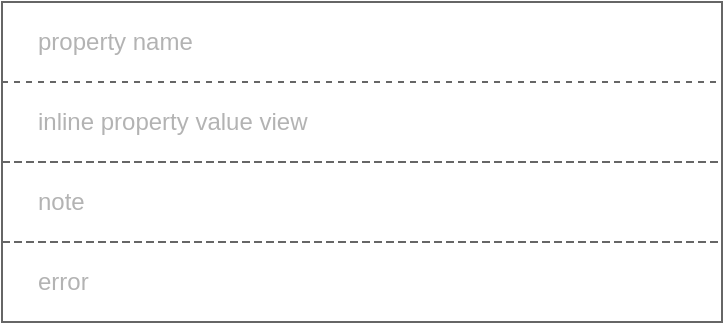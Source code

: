 <mxfile version="24.7.5">
  <diagram name="Page-1" id="p2ym82j-yzsUY-9wzpua">
    <mxGraphModel dx="1114" dy="999" grid="1" gridSize="10" guides="1" tooltips="1" connect="1" arrows="1" fold="1" page="1" pageScale="1" pageWidth="850" pageHeight="1100" math="0" shadow="0">
      <root>
        <mxCell id="0" />
        <mxCell id="1" parent="0" />
        <mxCell id="8bEhNx0VsWg2YI6NH6Sd-9" value="" style="rounded=0;whiteSpace=wrap;html=1;fillColor=none;strokeColor=#666666;fontSize=12;fontColor=#B3B3B3;" parent="1" vertex="1">
          <mxGeometry x="40" y="40" width="360" height="160" as="geometry" />
        </mxCell>
        <mxCell id="8bEhNx0VsWg2YI6NH6Sd-10" value="" style="rounded=0;whiteSpace=wrap;html=1;fontSize=12;align=left;fillColor=none;strokeColor=#666666;dashed=1;fontColor=#B3B3B3;" parent="1" vertex="1">
          <mxGeometry x="40" y="40" width="360" height="160" as="geometry" />
        </mxCell>
        <mxCell id="8bEhNx0VsWg2YI6NH6Sd-12" value="&lt;font style=&quot;font-size: 12px;&quot;&gt;property name&lt;/font&gt;" style="rounded=0;whiteSpace=wrap;html=1;fontSize=24;align=left;fillColor=none;strokeColor=none;verticalAlign=middle;spacingBottom=8;spacingLeft=16;fontColor=#B3B3B3;" parent="1" vertex="1">
          <mxGeometry x="40" y="40" width="360" height="40" as="geometry" />
        </mxCell>
        <mxCell id="8bEhNx0VsWg2YI6NH6Sd-13" value="&lt;font style=&quot;font-size: 12px;&quot;&gt;inline property value view&lt;/font&gt;" style="rounded=0;whiteSpace=wrap;html=1;fontSize=24;align=left;fillColor=none;strokeColor=#666666;verticalAlign=middle;spacingBottom=8;dashed=1;spacingLeft=16;fontColor=#B3B3B3;" parent="1" vertex="1">
          <mxGeometry x="40" y="80" width="360" height="40" as="geometry" />
        </mxCell>
        <mxCell id="8bEhNx0VsWg2YI6NH6Sd-14" value="&lt;font style=&quot;font-size: 12px;&quot;&gt;note&lt;/font&gt;" style="rounded=0;whiteSpace=wrap;html=1;fontSize=24;align=left;fillColor=none;strokeColor=#666666;verticalAlign=middle;spacingBottom=8;dashed=1;spacingLeft=16;fontColor=#B3B3B3;" parent="1" vertex="1">
          <mxGeometry x="40" y="120" width="360" height="40" as="geometry" />
        </mxCell>
        <mxCell id="8bEhNx0VsWg2YI6NH6Sd-15" value="&lt;font style=&quot;font-size: 12px;&quot;&gt;error&lt;/font&gt;" style="rounded=0;whiteSpace=wrap;html=1;fontSize=24;align=left;fillColor=none;strokeColor=#666666;verticalAlign=middle;spacingBottom=8;dashed=1;spacingLeft=16;fontColor=#B3B3B3;" parent="1" vertex="1">
          <mxGeometry x="40" y="160" width="360" height="40" as="geometry" />
        </mxCell>
      </root>
    </mxGraphModel>
  </diagram>
</mxfile>
